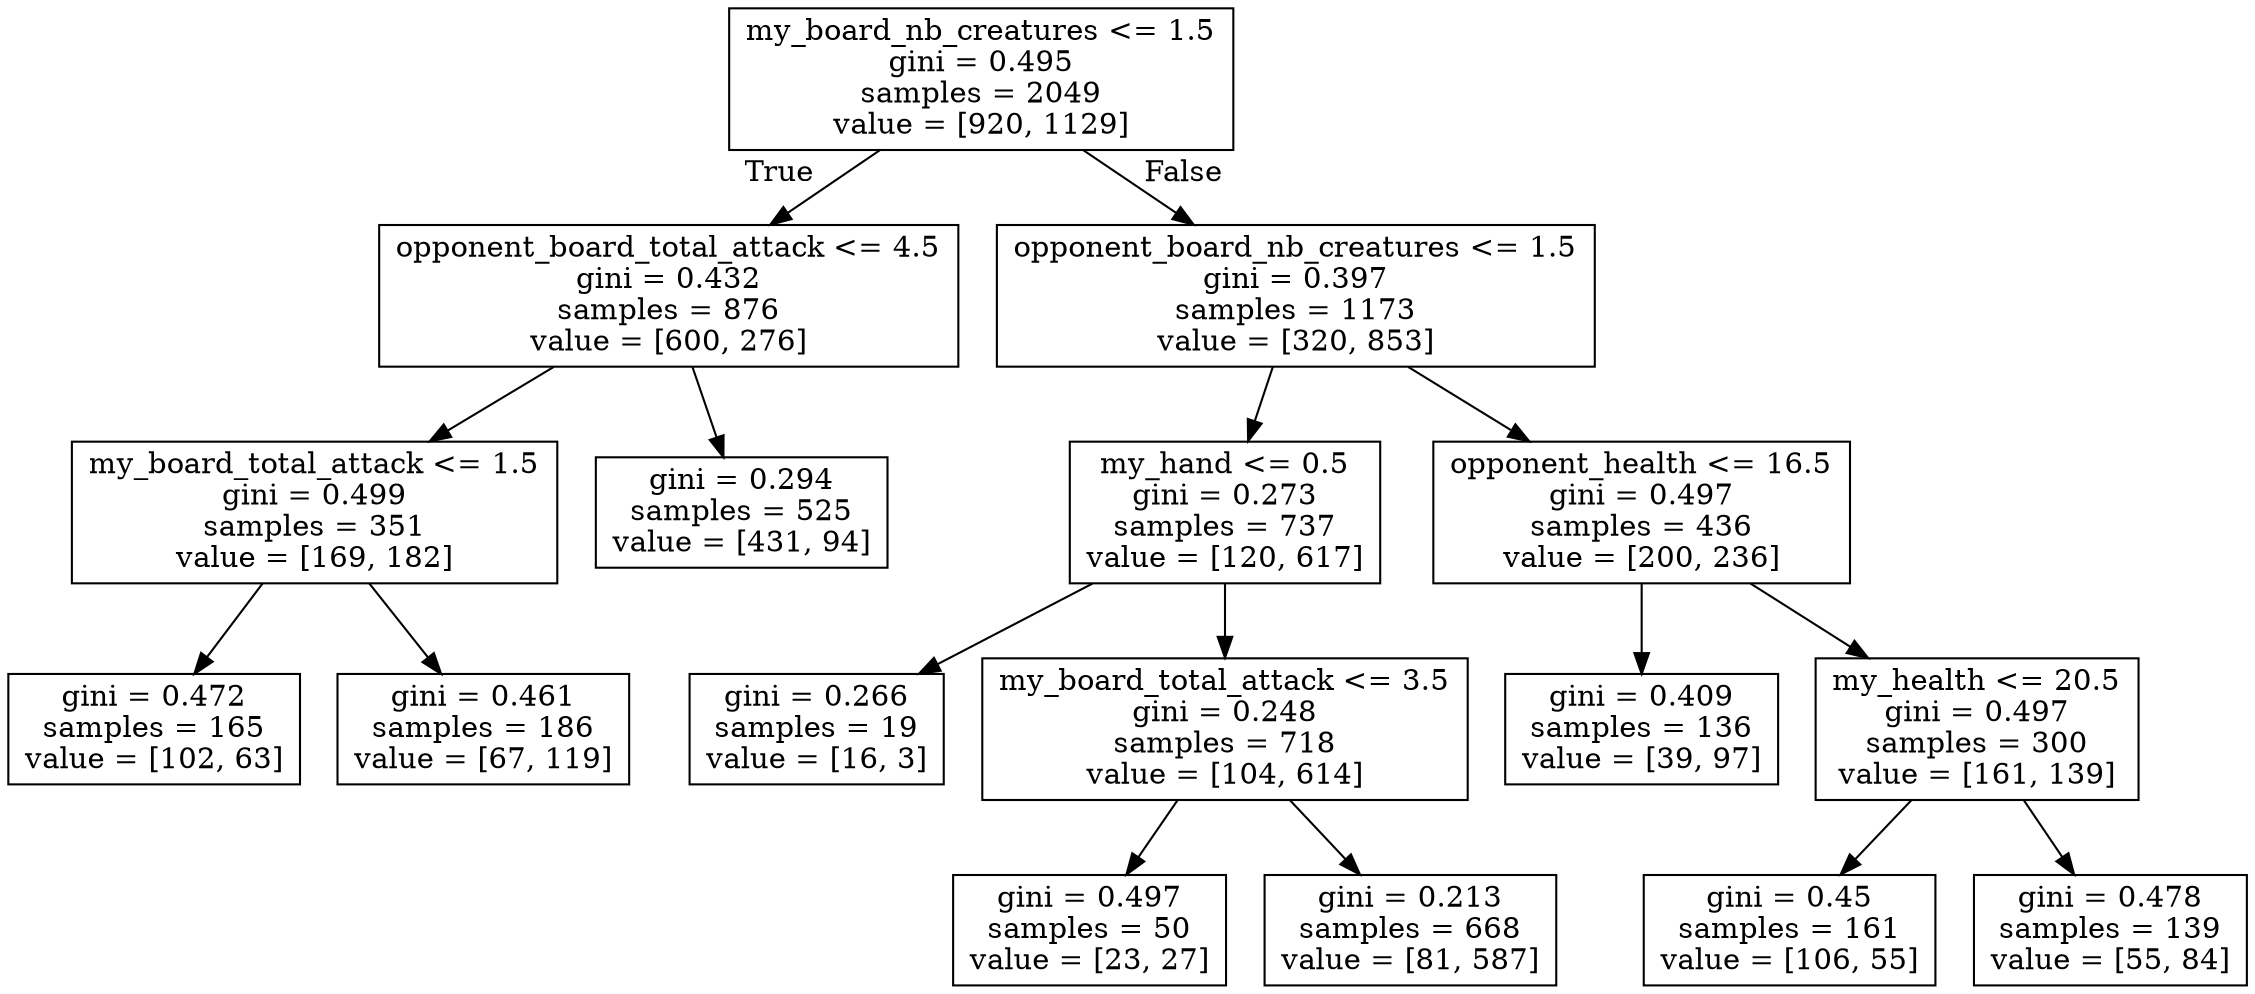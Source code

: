 digraph Tree {
node [shape=box] ;
0 [label="my_board_nb_creatures <= 1.5\ngini = 0.495\nsamples = 2049\nvalue = [920, 1129]"] ;
1 [label="opponent_board_total_attack <= 4.5\ngini = 0.432\nsamples = 876\nvalue = [600, 276]"] ;
0 -> 1 [labeldistance=2.5, labelangle=45, headlabel="True"] ;
3 [label="my_board_total_attack <= 1.5\ngini = 0.499\nsamples = 351\nvalue = [169, 182]"] ;
1 -> 3 ;
11 [label="gini = 0.472\nsamples = 165\nvalue = [102, 63]"] ;
3 -> 11 ;
12 [label="gini = 0.461\nsamples = 186\nvalue = [67, 119]"] ;
3 -> 12 ;
4 [label="gini = 0.294\nsamples = 525\nvalue = [431, 94]"] ;
1 -> 4 ;
2 [label="opponent_board_nb_creatures <= 1.5\ngini = 0.397\nsamples = 1173\nvalue = [320, 853]"] ;
0 -> 2 [labeldistance=2.5, labelangle=-45, headlabel="False"] ;
5 [label="my_hand <= 0.5\ngini = 0.273\nsamples = 737\nvalue = [120, 617]"] ;
2 -> 5 ;
7 [label="gini = 0.266\nsamples = 19\nvalue = [16, 3]"] ;
5 -> 7 ;
8 [label="my_board_total_attack <= 3.5\ngini = 0.248\nsamples = 718\nvalue = [104, 614]"] ;
5 -> 8 ;
13 [label="gini = 0.497\nsamples = 50\nvalue = [23, 27]"] ;
8 -> 13 ;
14 [label="gini = 0.213\nsamples = 668\nvalue = [81, 587]"] ;
8 -> 14 ;
6 [label="opponent_health <= 16.5\ngini = 0.497\nsamples = 436\nvalue = [200, 236]"] ;
2 -> 6 ;
9 [label="gini = 0.409\nsamples = 136\nvalue = [39, 97]"] ;
6 -> 9 ;
10 [label="my_health <= 20.5\ngini = 0.497\nsamples = 300\nvalue = [161, 139]"] ;
6 -> 10 ;
15 [label="gini = 0.45\nsamples = 161\nvalue = [106, 55]"] ;
10 -> 15 ;
16 [label="gini = 0.478\nsamples = 139\nvalue = [55, 84]"] ;
10 -> 16 ;
}